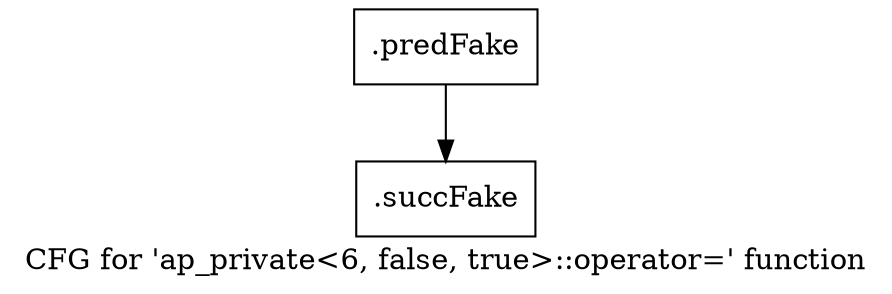digraph "CFG for 'ap_private\<6, false, true\>::operator=' function" {
	label="CFG for 'ap_private\<6, false, true\>::operator=' function";

	Node0x5ecaba0 [shape=record,filename="",linenumber="",label="{.predFake}"];
	Node0x5ecaba0 -> Node0x62e9dc0[ callList="" memoryops="" filename="/mnt/xilinx/Vitis_HLS/2021.2/include/etc/ap_private.h" execusionnum="0"];
	Node0x62e9dc0 [shape=record,filename="/mnt/xilinx/Vitis_HLS/2021.2/include/etc/ap_private.h",linenumber="1507",label="{.succFake}"];
}
